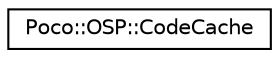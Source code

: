 digraph "Graphical Class Hierarchy"
{
 // LATEX_PDF_SIZE
  edge [fontname="Helvetica",fontsize="10",labelfontname="Helvetica",labelfontsize="10"];
  node [fontname="Helvetica",fontsize="10",shape=record];
  rankdir="LR";
  Node0 [label="Poco::OSP::CodeCache",height=0.2,width=0.4,color="black", fillcolor="white", style="filled",URL="$classPoco_1_1OSP_1_1CodeCache.html",tooltip=" "];
}
